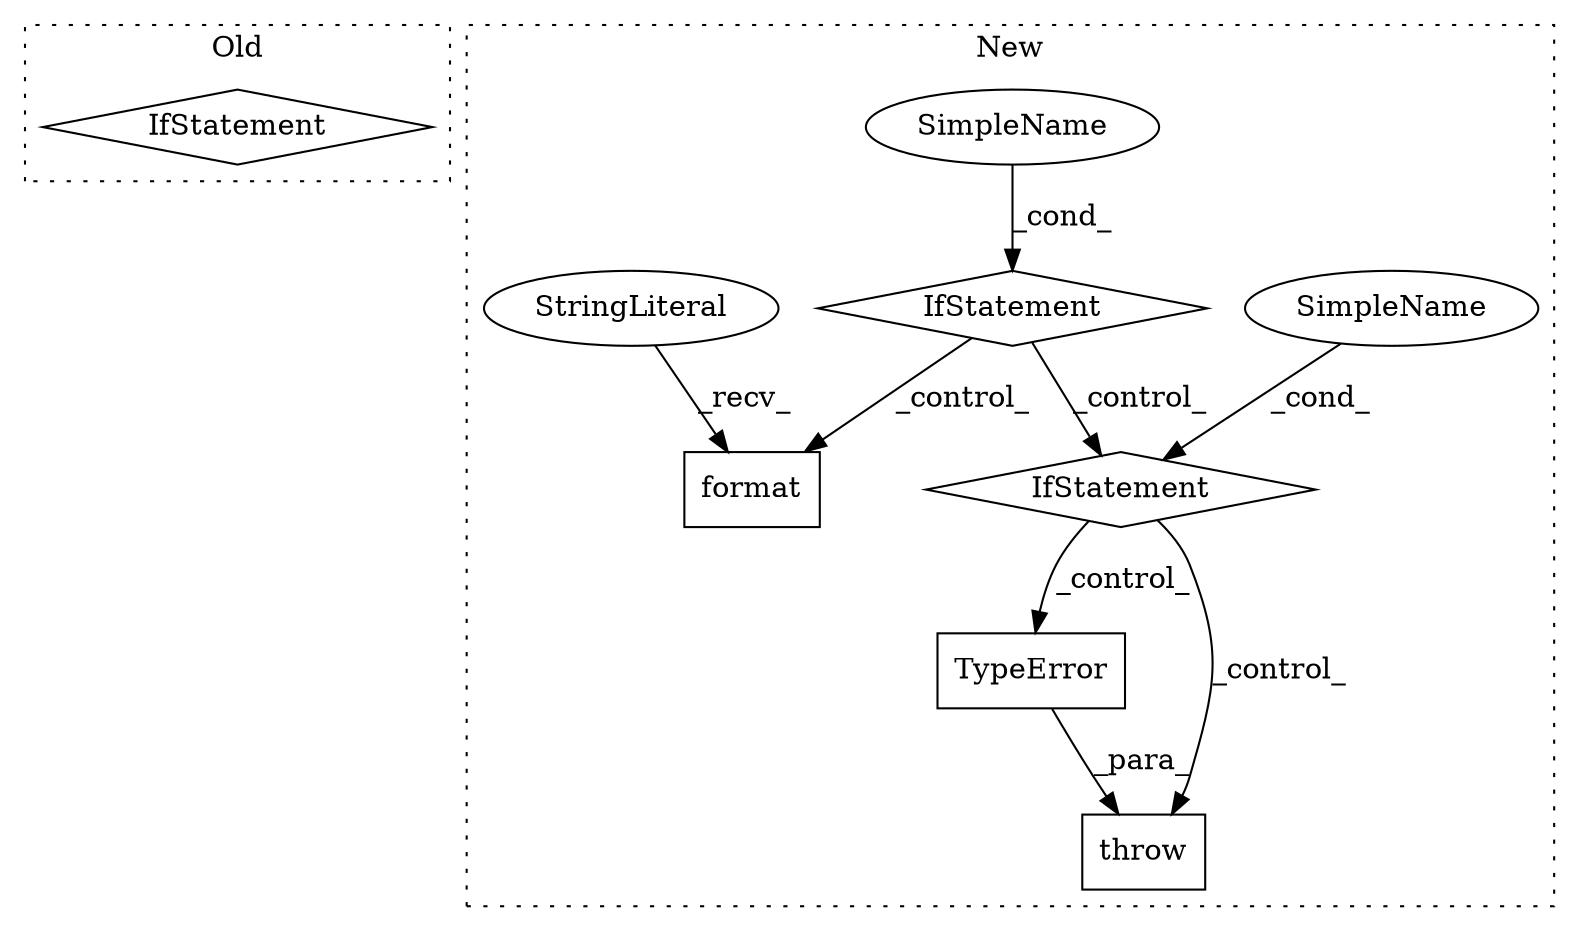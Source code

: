 digraph G {
subgraph cluster0 {
1 [label="IfStatement" a="25" s="944,964" l="4,2" shape="diamond"];
label = "Old";
style="dotted";
}
subgraph cluster1 {
2 [label="TypeError" a="32" s="821,903" l="10,1" shape="box"];
3 [label="throw" a="53" s="815" l="6" shape="box"];
4 [label="IfStatement" a="25" s="772,805" l="4,2" shape="diamond"];
5 [label="SimpleName" a="42" s="" l="" shape="ellipse"];
6 [label="SimpleName" a="42" s="" l="" shape="ellipse"];
7 [label="IfStatement" a="25" s="609,645" l="4,2" shape="diamond"];
8 [label="format" a="32" s="736,758" l="7,1" shape="box"];
9 [label="StringLiteral" a="45" s="671" l="64" shape="ellipse"];
label = "New";
style="dotted";
}
2 -> 3 [label="_para_"];
4 -> 3 [label="_control_"];
4 -> 2 [label="_control_"];
5 -> 4 [label="_cond_"];
6 -> 7 [label="_cond_"];
7 -> 8 [label="_control_"];
7 -> 4 [label="_control_"];
9 -> 8 [label="_recv_"];
}